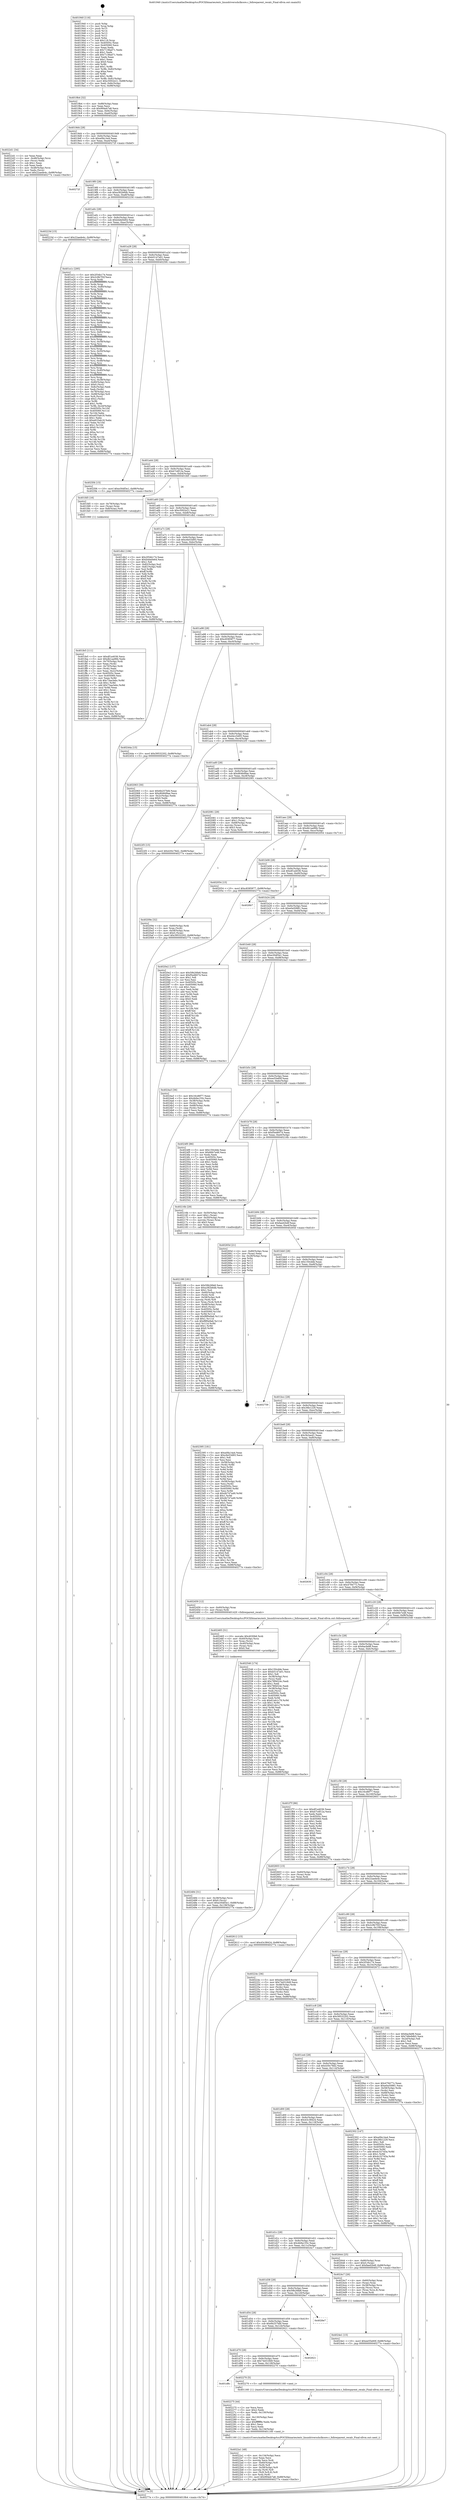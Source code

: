 digraph "0x401940" {
  label = "0x401940 (/mnt/c/Users/mathe/Desktop/tcc/POCII/binaries/extr_linuxdriversshclkcore.c_followparent_recalc_Final-ollvm.out::main(0))"
  labelloc = "t"
  node[shape=record]

  Entry [label="",width=0.3,height=0.3,shape=circle,fillcolor=black,style=filled]
  "0x4019b4" [label="{
     0x4019b4 [32]\l
     | [instrs]\l
     &nbsp;&nbsp;0x4019b4 \<+6\>: mov -0x88(%rbp),%eax\l
     &nbsp;&nbsp;0x4019ba \<+2\>: mov %eax,%ecx\l
     &nbsp;&nbsp;0x4019bc \<+6\>: sub $0x994eb7a8,%ecx\l
     &nbsp;&nbsp;0x4019c2 \<+6\>: mov %eax,-0x9c(%rbp)\l
     &nbsp;&nbsp;0x4019c8 \<+6\>: mov %ecx,-0xa0(%rbp)\l
     &nbsp;&nbsp;0x4019ce \<+6\>: je 00000000004022d1 \<main+0x991\>\l
  }"]
  "0x4022d1" [label="{
     0x4022d1 [34]\l
     | [instrs]\l
     &nbsp;&nbsp;0x4022d1 \<+2\>: xor %eax,%eax\l
     &nbsp;&nbsp;0x4022d3 \<+4\>: mov -0x48(%rbp),%rcx\l
     &nbsp;&nbsp;0x4022d7 \<+2\>: mov (%rcx),%edx\l
     &nbsp;&nbsp;0x4022d9 \<+3\>: sub $0x1,%eax\l
     &nbsp;&nbsp;0x4022dc \<+2\>: sub %eax,%edx\l
     &nbsp;&nbsp;0x4022de \<+4\>: mov -0x48(%rbp),%rcx\l
     &nbsp;&nbsp;0x4022e2 \<+2\>: mov %edx,(%rcx)\l
     &nbsp;&nbsp;0x4022e4 \<+10\>: movl $0x22aede4c,-0x88(%rbp)\l
     &nbsp;&nbsp;0x4022ee \<+5\>: jmp 000000000040277e \<main+0xe3e\>\l
  }"]
  "0x4019d4" [label="{
     0x4019d4 [28]\l
     | [instrs]\l
     &nbsp;&nbsp;0x4019d4 \<+5\>: jmp 00000000004019d9 \<main+0x99\>\l
     &nbsp;&nbsp;0x4019d9 \<+6\>: mov -0x9c(%rbp),%eax\l
     &nbsp;&nbsp;0x4019df \<+5\>: sub $0xa0fa14a4,%eax\l
     &nbsp;&nbsp;0x4019e4 \<+6\>: mov %eax,-0xa4(%rbp)\l
     &nbsp;&nbsp;0x4019ea \<+6\>: je 000000000040272f \<main+0xdef\>\l
  }"]
  Exit [label="",width=0.3,height=0.3,shape=circle,fillcolor=black,style=filled,peripheries=2]
  "0x40272f" [label="{
     0x40272f\l
  }", style=dashed]
  "0x4019f0" [label="{
     0x4019f0 [28]\l
     | [instrs]\l
     &nbsp;&nbsp;0x4019f0 \<+5\>: jmp 00000000004019f5 \<main+0xb5\>\l
     &nbsp;&nbsp;0x4019f5 \<+6\>: mov -0x9c(%rbp),%eax\l
     &nbsp;&nbsp;0x4019fb \<+5\>: sub $0xa382b6db,%eax\l
     &nbsp;&nbsp;0x401a00 \<+6\>: mov %eax,-0xa8(%rbp)\l
     &nbsp;&nbsp;0x401a06 \<+6\>: je 000000000040223d \<main+0x8fd\>\l
  }"]
  "0x402612" [label="{
     0x402612 [15]\l
     | [instrs]\l
     &nbsp;&nbsp;0x402612 \<+10\>: movl $0x43c38424,-0x88(%rbp)\l
     &nbsp;&nbsp;0x40261c \<+5\>: jmp 000000000040277e \<main+0xe3e\>\l
  }"]
  "0x40223d" [label="{
     0x40223d [15]\l
     | [instrs]\l
     &nbsp;&nbsp;0x40223d \<+10\>: movl $0x22aede4c,-0x88(%rbp)\l
     &nbsp;&nbsp;0x402247 \<+5\>: jmp 000000000040277e \<main+0xe3e\>\l
  }"]
  "0x401a0c" [label="{
     0x401a0c [28]\l
     | [instrs]\l
     &nbsp;&nbsp;0x401a0c \<+5\>: jmp 0000000000401a11 \<main+0xd1\>\l
     &nbsp;&nbsp;0x401a11 \<+6\>: mov -0x9c(%rbp),%eax\l
     &nbsp;&nbsp;0x401a17 \<+5\>: sub $0xb4de0e64,%eax\l
     &nbsp;&nbsp;0x401a1c \<+6\>: mov %eax,-0xac(%rbp)\l
     &nbsp;&nbsp;0x401a22 \<+6\>: je 0000000000401e1c \<main+0x4dc\>\l
  }"]
  "0x4024e1" [label="{
     0x4024e1 [15]\l
     | [instrs]\l
     &nbsp;&nbsp;0x4024e1 \<+10\>: movl $0xee55e60f,-0x88(%rbp)\l
     &nbsp;&nbsp;0x4024eb \<+5\>: jmp 000000000040277e \<main+0xe3e\>\l
  }"]
  "0x401e1c" [label="{
     0x401e1c [295]\l
     | [instrs]\l
     &nbsp;&nbsp;0x401e1c \<+5\>: mov $0x2f34b174,%eax\l
     &nbsp;&nbsp;0x401e21 \<+5\>: mov $0x2c9b7f2f,%ecx\l
     &nbsp;&nbsp;0x401e26 \<+3\>: mov %rsp,%rdx\l
     &nbsp;&nbsp;0x401e29 \<+4\>: add $0xfffffffffffffff0,%rdx\l
     &nbsp;&nbsp;0x401e2d \<+3\>: mov %rdx,%rsp\l
     &nbsp;&nbsp;0x401e30 \<+4\>: mov %rdx,-0x80(%rbp)\l
     &nbsp;&nbsp;0x401e34 \<+3\>: mov %rsp,%rdx\l
     &nbsp;&nbsp;0x401e37 \<+4\>: add $0xfffffffffffffff0,%rdx\l
     &nbsp;&nbsp;0x401e3b \<+3\>: mov %rdx,%rsp\l
     &nbsp;&nbsp;0x401e3e \<+3\>: mov %rsp,%rsi\l
     &nbsp;&nbsp;0x401e41 \<+4\>: add $0xfffffffffffffff0,%rsi\l
     &nbsp;&nbsp;0x401e45 \<+3\>: mov %rsi,%rsp\l
     &nbsp;&nbsp;0x401e48 \<+4\>: mov %rsi,-0x78(%rbp)\l
     &nbsp;&nbsp;0x401e4c \<+3\>: mov %rsp,%rsi\l
     &nbsp;&nbsp;0x401e4f \<+4\>: add $0xfffffffffffffff0,%rsi\l
     &nbsp;&nbsp;0x401e53 \<+3\>: mov %rsi,%rsp\l
     &nbsp;&nbsp;0x401e56 \<+4\>: mov %rsi,-0x70(%rbp)\l
     &nbsp;&nbsp;0x401e5a \<+3\>: mov %rsp,%rsi\l
     &nbsp;&nbsp;0x401e5d \<+4\>: add $0xfffffffffffffff0,%rsi\l
     &nbsp;&nbsp;0x401e61 \<+3\>: mov %rsi,%rsp\l
     &nbsp;&nbsp;0x401e64 \<+4\>: mov %rsi,-0x68(%rbp)\l
     &nbsp;&nbsp;0x401e68 \<+3\>: mov %rsp,%rsi\l
     &nbsp;&nbsp;0x401e6b \<+4\>: add $0xfffffffffffffff0,%rsi\l
     &nbsp;&nbsp;0x401e6f \<+3\>: mov %rsi,%rsp\l
     &nbsp;&nbsp;0x401e72 \<+4\>: mov %rsi,-0x60(%rbp)\l
     &nbsp;&nbsp;0x401e76 \<+3\>: mov %rsp,%rsi\l
     &nbsp;&nbsp;0x401e79 \<+4\>: add $0xfffffffffffffff0,%rsi\l
     &nbsp;&nbsp;0x401e7d \<+3\>: mov %rsi,%rsp\l
     &nbsp;&nbsp;0x401e80 \<+4\>: mov %rsi,-0x58(%rbp)\l
     &nbsp;&nbsp;0x401e84 \<+3\>: mov %rsp,%rsi\l
     &nbsp;&nbsp;0x401e87 \<+4\>: add $0xfffffffffffffff0,%rsi\l
     &nbsp;&nbsp;0x401e8b \<+3\>: mov %rsi,%rsp\l
     &nbsp;&nbsp;0x401e8e \<+4\>: mov %rsi,-0x50(%rbp)\l
     &nbsp;&nbsp;0x401e92 \<+3\>: mov %rsp,%rsi\l
     &nbsp;&nbsp;0x401e95 \<+4\>: add $0xfffffffffffffff0,%rsi\l
     &nbsp;&nbsp;0x401e99 \<+3\>: mov %rsi,%rsp\l
     &nbsp;&nbsp;0x401e9c \<+4\>: mov %rsi,-0x48(%rbp)\l
     &nbsp;&nbsp;0x401ea0 \<+3\>: mov %rsp,%rsi\l
     &nbsp;&nbsp;0x401ea3 \<+4\>: add $0xfffffffffffffff0,%rsi\l
     &nbsp;&nbsp;0x401ea7 \<+3\>: mov %rsi,%rsp\l
     &nbsp;&nbsp;0x401eaa \<+4\>: mov %rsi,-0x40(%rbp)\l
     &nbsp;&nbsp;0x401eae \<+3\>: mov %rsp,%rsi\l
     &nbsp;&nbsp;0x401eb1 \<+4\>: add $0xfffffffffffffff0,%rsi\l
     &nbsp;&nbsp;0x401eb5 \<+3\>: mov %rsi,%rsp\l
     &nbsp;&nbsp;0x401eb8 \<+4\>: mov %rsi,-0x38(%rbp)\l
     &nbsp;&nbsp;0x401ebc \<+4\>: mov -0x80(%rbp),%rsi\l
     &nbsp;&nbsp;0x401ec0 \<+6\>: movl $0x0,(%rsi)\l
     &nbsp;&nbsp;0x401ec6 \<+6\>: mov -0x8c(%rbp),%edi\l
     &nbsp;&nbsp;0x401ecc \<+2\>: mov %edi,(%rdx)\l
     &nbsp;&nbsp;0x401ece \<+4\>: mov -0x78(%rbp),%rsi\l
     &nbsp;&nbsp;0x401ed2 \<+7\>: mov -0x98(%rbp),%r8\l
     &nbsp;&nbsp;0x401ed9 \<+3\>: mov %r8,(%rsi)\l
     &nbsp;&nbsp;0x401edc \<+3\>: cmpl $0x2,(%rdx)\l
     &nbsp;&nbsp;0x401edf \<+4\>: setne %r9b\l
     &nbsp;&nbsp;0x401ee3 \<+4\>: and $0x1,%r9b\l
     &nbsp;&nbsp;0x401ee7 \<+4\>: mov %r9b,-0x2d(%rbp)\l
     &nbsp;&nbsp;0x401eeb \<+8\>: mov 0x40505c,%r10d\l
     &nbsp;&nbsp;0x401ef3 \<+8\>: mov 0x405060,%r11d\l
     &nbsp;&nbsp;0x401efb \<+3\>: mov %r10d,%ebx\l
     &nbsp;&nbsp;0x401efe \<+6\>: add $0xe633ab18,%ebx\l
     &nbsp;&nbsp;0x401f04 \<+3\>: sub $0x1,%ebx\l
     &nbsp;&nbsp;0x401f07 \<+6\>: sub $0xe633ab18,%ebx\l
     &nbsp;&nbsp;0x401f0d \<+4\>: imul %ebx,%r10d\l
     &nbsp;&nbsp;0x401f11 \<+4\>: and $0x1,%r10d\l
     &nbsp;&nbsp;0x401f15 \<+4\>: cmp $0x0,%r10d\l
     &nbsp;&nbsp;0x401f19 \<+4\>: sete %r9b\l
     &nbsp;&nbsp;0x401f1d \<+4\>: cmp $0xa,%r11d\l
     &nbsp;&nbsp;0x401f21 \<+4\>: setl %r14b\l
     &nbsp;&nbsp;0x401f25 \<+3\>: mov %r9b,%r15b\l
     &nbsp;&nbsp;0x401f28 \<+3\>: and %r14b,%r15b\l
     &nbsp;&nbsp;0x401f2b \<+3\>: xor %r14b,%r9b\l
     &nbsp;&nbsp;0x401f2e \<+3\>: or %r9b,%r15b\l
     &nbsp;&nbsp;0x401f31 \<+4\>: test $0x1,%r15b\l
     &nbsp;&nbsp;0x401f35 \<+3\>: cmovne %ecx,%eax\l
     &nbsp;&nbsp;0x401f38 \<+6\>: mov %eax,-0x88(%rbp)\l
     &nbsp;&nbsp;0x401f3e \<+5\>: jmp 000000000040277e \<main+0xe3e\>\l
  }"]
  "0x401a28" [label="{
     0x401a28 [28]\l
     | [instrs]\l
     &nbsp;&nbsp;0x401a28 \<+5\>: jmp 0000000000401a2d \<main+0xed\>\l
     &nbsp;&nbsp;0x401a2d \<+6\>: mov -0x9c(%rbp),%eax\l
     &nbsp;&nbsp;0x401a33 \<+5\>: sub $0xb5147a01,%eax\l
     &nbsp;&nbsp;0x401a38 \<+6\>: mov %eax,-0xb0(%rbp)\l
     &nbsp;&nbsp;0x401a3e \<+6\>: je 00000000004025f4 \<main+0xcb4\>\l
  }"]
  "0x402484" [label="{
     0x402484 [31]\l
     | [instrs]\l
     &nbsp;&nbsp;0x402484 \<+4\>: mov -0x38(%rbp),%rcx\l
     &nbsp;&nbsp;0x402488 \<+6\>: movl $0x0,(%rcx)\l
     &nbsp;&nbsp;0x40248e \<+10\>: movl $0xe30df3e1,-0x88(%rbp)\l
     &nbsp;&nbsp;0x402498 \<+6\>: mov %eax,-0x138(%rbp)\l
     &nbsp;&nbsp;0x40249e \<+5\>: jmp 000000000040277e \<main+0xe3e\>\l
  }"]
  "0x4025f4" [label="{
     0x4025f4 [15]\l
     | [instrs]\l
     &nbsp;&nbsp;0x4025f4 \<+10\>: movl $0xe30df3e1,-0x88(%rbp)\l
     &nbsp;&nbsp;0x4025fe \<+5\>: jmp 000000000040277e \<main+0xe3e\>\l
  }"]
  "0x401a44" [label="{
     0x401a44 [28]\l
     | [instrs]\l
     &nbsp;&nbsp;0x401a44 \<+5\>: jmp 0000000000401a49 \<main+0x109\>\l
     &nbsp;&nbsp;0x401a49 \<+6\>: mov -0x9c(%rbp),%eax\l
     &nbsp;&nbsp;0x401a4f \<+5\>: sub $0xb7cdf12a,%eax\l
     &nbsp;&nbsp;0x401a54 \<+6\>: mov %eax,-0xb4(%rbp)\l
     &nbsp;&nbsp;0x401a5a \<+6\>: je 0000000000401fd5 \<main+0x695\>\l
  }"]
  "0x402465" [label="{
     0x402465 [31]\l
     | [instrs]\l
     &nbsp;&nbsp;0x402465 \<+10\>: movabs $0x4030b6,%rdi\l
     &nbsp;&nbsp;0x40246f \<+4\>: mov -0x40(%rbp),%rcx\l
     &nbsp;&nbsp;0x402473 \<+3\>: mov %rax,(%rcx)\l
     &nbsp;&nbsp;0x402476 \<+4\>: mov -0x40(%rbp),%rax\l
     &nbsp;&nbsp;0x40247a \<+3\>: mov (%rax),%rsi\l
     &nbsp;&nbsp;0x40247d \<+2\>: mov $0x0,%al\l
     &nbsp;&nbsp;0x40247f \<+5\>: call 0000000000401040 \<printf@plt\>\l
     | [calls]\l
     &nbsp;&nbsp;0x401040 \{1\} (unknown)\l
  }"]
  "0x401fd5" [label="{
     0x401fd5 [16]\l
     | [instrs]\l
     &nbsp;&nbsp;0x401fd5 \<+4\>: mov -0x78(%rbp),%rax\l
     &nbsp;&nbsp;0x401fd9 \<+3\>: mov (%rax),%rax\l
     &nbsp;&nbsp;0x401fdc \<+4\>: mov 0x8(%rax),%rdi\l
     &nbsp;&nbsp;0x401fe0 \<+5\>: call 0000000000401060 \<atoi@plt\>\l
     | [calls]\l
     &nbsp;&nbsp;0x401060 \{1\} (unknown)\l
  }"]
  "0x401a60" [label="{
     0x401a60 [28]\l
     | [instrs]\l
     &nbsp;&nbsp;0x401a60 \<+5\>: jmp 0000000000401a65 \<main+0x125\>\l
     &nbsp;&nbsp;0x401a65 \<+6\>: mov -0x9c(%rbp),%eax\l
     &nbsp;&nbsp;0x401a6b \<+5\>: sub $0xc5002e21,%eax\l
     &nbsp;&nbsp;0x401a70 \<+6\>: mov %eax,-0xb8(%rbp)\l
     &nbsp;&nbsp;0x401a76 \<+6\>: je 0000000000401db2 \<main+0x472\>\l
  }"]
  "0x4022a1" [label="{
     0x4022a1 [48]\l
     | [instrs]\l
     &nbsp;&nbsp;0x4022a1 \<+6\>: mov -0x134(%rbp),%ecx\l
     &nbsp;&nbsp;0x4022a7 \<+3\>: imul %eax,%ecx\l
     &nbsp;&nbsp;0x4022aa \<+3\>: movslq %ecx,%rdi\l
     &nbsp;&nbsp;0x4022ad \<+4\>: mov -0x60(%rbp),%r8\l
     &nbsp;&nbsp;0x4022b1 \<+3\>: mov (%r8),%r8\l
     &nbsp;&nbsp;0x4022b4 \<+4\>: mov -0x58(%rbp),%r9\l
     &nbsp;&nbsp;0x4022b8 \<+3\>: movslq (%r9),%r9\l
     &nbsp;&nbsp;0x4022bb \<+4\>: mov (%r8,%r9,8),%r8\l
     &nbsp;&nbsp;0x4022bf \<+3\>: mov %rdi,(%r8)\l
     &nbsp;&nbsp;0x4022c2 \<+10\>: movl $0x994eb7a8,-0x88(%rbp)\l
     &nbsp;&nbsp;0x4022cc \<+5\>: jmp 000000000040277e \<main+0xe3e\>\l
  }"]
  "0x401db2" [label="{
     0x401db2 [106]\l
     | [instrs]\l
     &nbsp;&nbsp;0x401db2 \<+5\>: mov $0x2f34b174,%eax\l
     &nbsp;&nbsp;0x401db7 \<+5\>: mov $0xb4de0e64,%ecx\l
     &nbsp;&nbsp;0x401dbc \<+2\>: mov $0x1,%dl\l
     &nbsp;&nbsp;0x401dbe \<+7\>: mov -0x82(%rbp),%sil\l
     &nbsp;&nbsp;0x401dc5 \<+7\>: mov -0x81(%rbp),%dil\l
     &nbsp;&nbsp;0x401dcc \<+3\>: mov %sil,%r8b\l
     &nbsp;&nbsp;0x401dcf \<+4\>: xor $0xff,%r8b\l
     &nbsp;&nbsp;0x401dd3 \<+3\>: mov %dil,%r9b\l
     &nbsp;&nbsp;0x401dd6 \<+4\>: xor $0xff,%r9b\l
     &nbsp;&nbsp;0x401dda \<+3\>: xor $0x0,%dl\l
     &nbsp;&nbsp;0x401ddd \<+3\>: mov %r8b,%r10b\l
     &nbsp;&nbsp;0x401de0 \<+4\>: and $0x0,%r10b\l
     &nbsp;&nbsp;0x401de4 \<+3\>: and %dl,%sil\l
     &nbsp;&nbsp;0x401de7 \<+3\>: mov %r9b,%r11b\l
     &nbsp;&nbsp;0x401dea \<+4\>: and $0x0,%r11b\l
     &nbsp;&nbsp;0x401dee \<+3\>: and %dl,%dil\l
     &nbsp;&nbsp;0x401df1 \<+3\>: or %sil,%r10b\l
     &nbsp;&nbsp;0x401df4 \<+3\>: or %dil,%r11b\l
     &nbsp;&nbsp;0x401df7 \<+3\>: xor %r11b,%r10b\l
     &nbsp;&nbsp;0x401dfa \<+3\>: or %r9b,%r8b\l
     &nbsp;&nbsp;0x401dfd \<+4\>: xor $0xff,%r8b\l
     &nbsp;&nbsp;0x401e01 \<+3\>: or $0x0,%dl\l
     &nbsp;&nbsp;0x401e04 \<+3\>: and %dl,%r8b\l
     &nbsp;&nbsp;0x401e07 \<+3\>: or %r8b,%r10b\l
     &nbsp;&nbsp;0x401e0a \<+4\>: test $0x1,%r10b\l
     &nbsp;&nbsp;0x401e0e \<+3\>: cmovne %ecx,%eax\l
     &nbsp;&nbsp;0x401e11 \<+6\>: mov %eax,-0x88(%rbp)\l
     &nbsp;&nbsp;0x401e17 \<+5\>: jmp 000000000040277e \<main+0xe3e\>\l
  }"]
  "0x401a7c" [label="{
     0x401a7c [28]\l
     | [instrs]\l
     &nbsp;&nbsp;0x401a7c \<+5\>: jmp 0000000000401a81 \<main+0x141\>\l
     &nbsp;&nbsp;0x401a81 \<+6\>: mov -0x9c(%rbp),%eax\l
     &nbsp;&nbsp;0x401a87 \<+5\>: sub $0xc6e53d93,%eax\l
     &nbsp;&nbsp;0x401a8c \<+6\>: mov %eax,-0xbc(%rbp)\l
     &nbsp;&nbsp;0x401a92 \<+6\>: je 000000000040244a \<main+0xb0a\>\l
  }"]
  "0x40277e" [label="{
     0x40277e [5]\l
     | [instrs]\l
     &nbsp;&nbsp;0x40277e \<+5\>: jmp 00000000004019b4 \<main+0x74\>\l
  }"]
  "0x401940" [label="{
     0x401940 [116]\l
     | [instrs]\l
     &nbsp;&nbsp;0x401940 \<+1\>: push %rbp\l
     &nbsp;&nbsp;0x401941 \<+3\>: mov %rsp,%rbp\l
     &nbsp;&nbsp;0x401944 \<+2\>: push %r15\l
     &nbsp;&nbsp;0x401946 \<+2\>: push %r14\l
     &nbsp;&nbsp;0x401948 \<+2\>: push %r13\l
     &nbsp;&nbsp;0x40194a \<+2\>: push %r12\l
     &nbsp;&nbsp;0x40194c \<+1\>: push %rbx\l
     &nbsp;&nbsp;0x40194d \<+7\>: sub $0x118,%rsp\l
     &nbsp;&nbsp;0x401954 \<+7\>: mov 0x40505c,%eax\l
     &nbsp;&nbsp;0x40195b \<+7\>: mov 0x405060,%ecx\l
     &nbsp;&nbsp;0x401962 \<+2\>: mov %eax,%edx\l
     &nbsp;&nbsp;0x401964 \<+6\>: sub $0x7138ad71,%edx\l
     &nbsp;&nbsp;0x40196a \<+3\>: sub $0x1,%edx\l
     &nbsp;&nbsp;0x40196d \<+6\>: add $0x7138ad71,%edx\l
     &nbsp;&nbsp;0x401973 \<+3\>: imul %edx,%eax\l
     &nbsp;&nbsp;0x401976 \<+3\>: and $0x1,%eax\l
     &nbsp;&nbsp;0x401979 \<+3\>: cmp $0x0,%eax\l
     &nbsp;&nbsp;0x40197c \<+4\>: sete %r8b\l
     &nbsp;&nbsp;0x401980 \<+4\>: and $0x1,%r8b\l
     &nbsp;&nbsp;0x401984 \<+7\>: mov %r8b,-0x82(%rbp)\l
     &nbsp;&nbsp;0x40198b \<+3\>: cmp $0xa,%ecx\l
     &nbsp;&nbsp;0x40198e \<+4\>: setl %r8b\l
     &nbsp;&nbsp;0x401992 \<+4\>: and $0x1,%r8b\l
     &nbsp;&nbsp;0x401996 \<+7\>: mov %r8b,-0x81(%rbp)\l
     &nbsp;&nbsp;0x40199d \<+10\>: movl $0xc5002e21,-0x88(%rbp)\l
     &nbsp;&nbsp;0x4019a7 \<+6\>: mov %edi,-0x8c(%rbp)\l
     &nbsp;&nbsp;0x4019ad \<+7\>: mov %rsi,-0x98(%rbp)\l
  }"]
  "0x402275" [label="{
     0x402275 [44]\l
     | [instrs]\l
     &nbsp;&nbsp;0x402275 \<+2\>: xor %ecx,%ecx\l
     &nbsp;&nbsp;0x402277 \<+5\>: mov $0x2,%edx\l
     &nbsp;&nbsp;0x40227c \<+6\>: mov %edx,-0x130(%rbp)\l
     &nbsp;&nbsp;0x402282 \<+1\>: cltd\l
     &nbsp;&nbsp;0x402283 \<+6\>: mov -0x130(%rbp),%esi\l
     &nbsp;&nbsp;0x402289 \<+2\>: idiv %esi\l
     &nbsp;&nbsp;0x40228b \<+6\>: imul $0xfffffffe,%edx,%edx\l
     &nbsp;&nbsp;0x402291 \<+3\>: sub $0x1,%ecx\l
     &nbsp;&nbsp;0x402294 \<+2\>: sub %ecx,%edx\l
     &nbsp;&nbsp;0x402296 \<+6\>: mov %edx,-0x134(%rbp)\l
     &nbsp;&nbsp;0x40229c \<+5\>: call 0000000000401160 \<next_i\>\l
     | [calls]\l
     &nbsp;&nbsp;0x401160 \{1\} (/mnt/c/Users/mathe/Desktop/tcc/POCII/binaries/extr_linuxdriversshclkcore.c_followparent_recalc_Final-ollvm.out::next_i)\l
  }"]
  "0x401d8c" [label="{
     0x401d8c\l
  }", style=dashed]
  "0x40244a" [label="{
     0x40244a [15]\l
     | [instrs]\l
     &nbsp;&nbsp;0x40244a \<+10\>: movl $0x39532202,-0x88(%rbp)\l
     &nbsp;&nbsp;0x402454 \<+5\>: jmp 000000000040277e \<main+0xe3e\>\l
  }"]
  "0x401a98" [label="{
     0x401a98 [28]\l
     | [instrs]\l
     &nbsp;&nbsp;0x401a98 \<+5\>: jmp 0000000000401a9d \<main+0x15d\>\l
     &nbsp;&nbsp;0x401a9d \<+6\>: mov -0x9c(%rbp),%eax\l
     &nbsp;&nbsp;0x401aa3 \<+5\>: sub $0xc8385877,%eax\l
     &nbsp;&nbsp;0x401aa8 \<+6\>: mov %eax,-0xc0(%rbp)\l
     &nbsp;&nbsp;0x401aae \<+6\>: je 0000000000402063 \<main+0x723\>\l
  }"]
  "0x402270" [label="{
     0x402270 [5]\l
     | [instrs]\l
     &nbsp;&nbsp;0x402270 \<+5\>: call 0000000000401160 \<next_i\>\l
     | [calls]\l
     &nbsp;&nbsp;0x401160 \{1\} (/mnt/c/Users/mathe/Desktop/tcc/POCII/binaries/extr_linuxdriversshclkcore.c_followparent_recalc_Final-ollvm.out::next_i)\l
  }"]
  "0x402063" [label="{
     0x402063 [30]\l
     | [instrs]\l
     &nbsp;&nbsp;0x402063 \<+5\>: mov $0x6b257bfd,%eax\l
     &nbsp;&nbsp;0x402068 \<+5\>: mov $0xd646d9ae,%ecx\l
     &nbsp;&nbsp;0x40206d \<+3\>: mov -0x2c(%rbp),%edx\l
     &nbsp;&nbsp;0x402070 \<+3\>: cmp $0x0,%edx\l
     &nbsp;&nbsp;0x402073 \<+3\>: cmove %ecx,%eax\l
     &nbsp;&nbsp;0x402076 \<+6\>: mov %eax,-0x88(%rbp)\l
     &nbsp;&nbsp;0x40207c \<+5\>: jmp 000000000040277e \<main+0xe3e\>\l
  }"]
  "0x401ab4" [label="{
     0x401ab4 [28]\l
     | [instrs]\l
     &nbsp;&nbsp;0x401ab4 \<+5\>: jmp 0000000000401ab9 \<main+0x179\>\l
     &nbsp;&nbsp;0x401ab9 \<+6\>: mov -0x9c(%rbp),%eax\l
     &nbsp;&nbsp;0x401abf \<+5\>: sub $0xd4cc5d05,%eax\l
     &nbsp;&nbsp;0x401ac4 \<+6\>: mov %eax,-0xc4(%rbp)\l
     &nbsp;&nbsp;0x401aca \<+6\>: je 00000000004022f3 \<main+0x9b3\>\l
  }"]
  "0x401d70" [label="{
     0x401d70 [28]\l
     | [instrs]\l
     &nbsp;&nbsp;0x401d70 \<+5\>: jmp 0000000000401d75 \<main+0x435\>\l
     &nbsp;&nbsp;0x401d75 \<+6\>: mov -0x9c(%rbp),%eax\l
     &nbsp;&nbsp;0x401d7b \<+5\>: sub $0x74d31849,%eax\l
     &nbsp;&nbsp;0x401d80 \<+6\>: mov %eax,-0x128(%rbp)\l
     &nbsp;&nbsp;0x401d86 \<+6\>: je 0000000000402270 \<main+0x930\>\l
  }"]
  "0x4022f3" [label="{
     0x4022f3 [15]\l
     | [instrs]\l
     &nbsp;&nbsp;0x4022f3 \<+10\>: movl $0x430c78d2,-0x88(%rbp)\l
     &nbsp;&nbsp;0x4022fd \<+5\>: jmp 000000000040277e \<main+0xe3e\>\l
  }"]
  "0x401ad0" [label="{
     0x401ad0 [28]\l
     | [instrs]\l
     &nbsp;&nbsp;0x401ad0 \<+5\>: jmp 0000000000401ad5 \<main+0x195\>\l
     &nbsp;&nbsp;0x401ad5 \<+6\>: mov -0x9c(%rbp),%eax\l
     &nbsp;&nbsp;0x401adb \<+5\>: sub $0xd646d9ae,%eax\l
     &nbsp;&nbsp;0x401ae0 \<+6\>: mov %eax,-0xc8(%rbp)\l
     &nbsp;&nbsp;0x401ae6 \<+6\>: je 0000000000402081 \<main+0x741\>\l
  }"]
  "0x402621" [label="{
     0x402621\l
  }", style=dashed]
  "0x402081" [label="{
     0x402081 [29]\l
     | [instrs]\l
     &nbsp;&nbsp;0x402081 \<+4\>: mov -0x68(%rbp),%rax\l
     &nbsp;&nbsp;0x402085 \<+6\>: movl $0x1,(%rax)\l
     &nbsp;&nbsp;0x40208b \<+4\>: mov -0x68(%rbp),%rax\l
     &nbsp;&nbsp;0x40208f \<+3\>: movslq (%rax),%rax\l
     &nbsp;&nbsp;0x402092 \<+4\>: shl $0x3,%rax\l
     &nbsp;&nbsp;0x402096 \<+3\>: mov %rax,%rdi\l
     &nbsp;&nbsp;0x402099 \<+5\>: call 0000000000401050 \<malloc@plt\>\l
     | [calls]\l
     &nbsp;&nbsp;0x401050 \{1\} (unknown)\l
  }"]
  "0x401aec" [label="{
     0x401aec [28]\l
     | [instrs]\l
     &nbsp;&nbsp;0x401aec \<+5\>: jmp 0000000000401af1 \<main+0x1b1\>\l
     &nbsp;&nbsp;0x401af1 \<+6\>: mov -0x9c(%rbp),%eax\l
     &nbsp;&nbsp;0x401af7 \<+5\>: sub $0xdb1aa96b,%eax\l
     &nbsp;&nbsp;0x401afc \<+6\>: mov %eax,-0xcc(%rbp)\l
     &nbsp;&nbsp;0x401b02 \<+6\>: je 0000000000402054 \<main+0x714\>\l
  }"]
  "0x401d54" [label="{
     0x401d54 [28]\l
     | [instrs]\l
     &nbsp;&nbsp;0x401d54 \<+5\>: jmp 0000000000401d59 \<main+0x419\>\l
     &nbsp;&nbsp;0x401d59 \<+6\>: mov -0x9c(%rbp),%eax\l
     &nbsp;&nbsp;0x401d5f \<+5\>: sub $0x6b257bfd,%eax\l
     &nbsp;&nbsp;0x401d64 \<+6\>: mov %eax,-0x124(%rbp)\l
     &nbsp;&nbsp;0x401d6a \<+6\>: je 0000000000402621 \<main+0xce1\>\l
  }"]
  "0x402054" [label="{
     0x402054 [15]\l
     | [instrs]\l
     &nbsp;&nbsp;0x402054 \<+10\>: movl $0xc8385877,-0x88(%rbp)\l
     &nbsp;&nbsp;0x40205e \<+5\>: jmp 000000000040277e \<main+0xe3e\>\l
  }"]
  "0x401b08" [label="{
     0x401b08 [28]\l
     | [instrs]\l
     &nbsp;&nbsp;0x401b08 \<+5\>: jmp 0000000000401b0d \<main+0x1cd\>\l
     &nbsp;&nbsp;0x401b0d \<+6\>: mov -0x9c(%rbp),%eax\l
     &nbsp;&nbsp;0x401b13 \<+5\>: sub $0xdf1a4036,%eax\l
     &nbsp;&nbsp;0x401b18 \<+6\>: mov %eax,-0xd0(%rbp)\l
     &nbsp;&nbsp;0x401b1e \<+6\>: je 00000000004026b7 \<main+0xd77\>\l
  }"]
  "0x4026e7" [label="{
     0x4026e7\l
  }", style=dashed]
  "0x4026b7" [label="{
     0x4026b7\l
  }", style=dashed]
  "0x401b24" [label="{
     0x401b24 [28]\l
     | [instrs]\l
     &nbsp;&nbsp;0x401b24 \<+5\>: jmp 0000000000401b29 \<main+0x1e9\>\l
     &nbsp;&nbsp;0x401b29 \<+6\>: mov -0x9c(%rbp),%eax\l
     &nbsp;&nbsp;0x401b2f \<+5\>: sub $0xe0a50881,%eax\l
     &nbsp;&nbsp;0x401b34 \<+6\>: mov %eax,-0xd4(%rbp)\l
     &nbsp;&nbsp;0x401b3a \<+6\>: je 00000000004020e2 \<main+0x7a2\>\l
  }"]
  "0x401d38" [label="{
     0x401d38 [28]\l
     | [instrs]\l
     &nbsp;&nbsp;0x401d38 \<+5\>: jmp 0000000000401d3d \<main+0x3fd\>\l
     &nbsp;&nbsp;0x401d3d \<+6\>: mov -0x9c(%rbp),%eax\l
     &nbsp;&nbsp;0x401d43 \<+5\>: sub $0x59b26fe8,%eax\l
     &nbsp;&nbsp;0x401d48 \<+6\>: mov %eax,-0x120(%rbp)\l
     &nbsp;&nbsp;0x401d4e \<+6\>: je 00000000004026e7 \<main+0xda7\>\l
  }"]
  "0x4020e2" [label="{
     0x4020e2 [137]\l
     | [instrs]\l
     &nbsp;&nbsp;0x4020e2 \<+5\>: mov $0x59b26fe8,%eax\l
     &nbsp;&nbsp;0x4020e7 \<+5\>: mov $0xf5ed6074,%ecx\l
     &nbsp;&nbsp;0x4020ec \<+2\>: mov $0x1,%dl\l
     &nbsp;&nbsp;0x4020ee \<+2\>: xor %esi,%esi\l
     &nbsp;&nbsp;0x4020f0 \<+7\>: mov 0x40505c,%edi\l
     &nbsp;&nbsp;0x4020f7 \<+8\>: mov 0x405060,%r8d\l
     &nbsp;&nbsp;0x4020ff \<+3\>: sub $0x1,%esi\l
     &nbsp;&nbsp;0x402102 \<+3\>: mov %edi,%r9d\l
     &nbsp;&nbsp;0x402105 \<+3\>: add %esi,%r9d\l
     &nbsp;&nbsp;0x402108 \<+4\>: imul %r9d,%edi\l
     &nbsp;&nbsp;0x40210c \<+3\>: and $0x1,%edi\l
     &nbsp;&nbsp;0x40210f \<+3\>: cmp $0x0,%edi\l
     &nbsp;&nbsp;0x402112 \<+4\>: sete %r10b\l
     &nbsp;&nbsp;0x402116 \<+4\>: cmp $0xa,%r8d\l
     &nbsp;&nbsp;0x40211a \<+4\>: setl %r11b\l
     &nbsp;&nbsp;0x40211e \<+3\>: mov %r10b,%bl\l
     &nbsp;&nbsp;0x402121 \<+3\>: xor $0xff,%bl\l
     &nbsp;&nbsp;0x402124 \<+3\>: mov %r11b,%r14b\l
     &nbsp;&nbsp;0x402127 \<+4\>: xor $0xff,%r14b\l
     &nbsp;&nbsp;0x40212b \<+3\>: xor $0x1,%dl\l
     &nbsp;&nbsp;0x40212e \<+3\>: mov %bl,%r15b\l
     &nbsp;&nbsp;0x402131 \<+4\>: and $0xff,%r15b\l
     &nbsp;&nbsp;0x402135 \<+3\>: and %dl,%r10b\l
     &nbsp;&nbsp;0x402138 \<+3\>: mov %r14b,%r12b\l
     &nbsp;&nbsp;0x40213b \<+4\>: and $0xff,%r12b\l
     &nbsp;&nbsp;0x40213f \<+3\>: and %dl,%r11b\l
     &nbsp;&nbsp;0x402142 \<+3\>: or %r10b,%r15b\l
     &nbsp;&nbsp;0x402145 \<+3\>: or %r11b,%r12b\l
     &nbsp;&nbsp;0x402148 \<+3\>: xor %r12b,%r15b\l
     &nbsp;&nbsp;0x40214b \<+3\>: or %r14b,%bl\l
     &nbsp;&nbsp;0x40214e \<+3\>: xor $0xff,%bl\l
     &nbsp;&nbsp;0x402151 \<+3\>: or $0x1,%dl\l
     &nbsp;&nbsp;0x402154 \<+2\>: and %dl,%bl\l
     &nbsp;&nbsp;0x402156 \<+3\>: or %bl,%r15b\l
     &nbsp;&nbsp;0x402159 \<+4\>: test $0x1,%r15b\l
     &nbsp;&nbsp;0x40215d \<+3\>: cmovne %ecx,%eax\l
     &nbsp;&nbsp;0x402160 \<+6\>: mov %eax,-0x88(%rbp)\l
     &nbsp;&nbsp;0x402166 \<+5\>: jmp 000000000040277e \<main+0xe3e\>\l
  }"]
  "0x401b40" [label="{
     0x401b40 [28]\l
     | [instrs]\l
     &nbsp;&nbsp;0x401b40 \<+5\>: jmp 0000000000401b45 \<main+0x205\>\l
     &nbsp;&nbsp;0x401b45 \<+6\>: mov -0x9c(%rbp),%eax\l
     &nbsp;&nbsp;0x401b4b \<+5\>: sub $0xe30df3e1,%eax\l
     &nbsp;&nbsp;0x401b50 \<+6\>: mov %eax,-0xd8(%rbp)\l
     &nbsp;&nbsp;0x401b56 \<+6\>: je 00000000004024a3 \<main+0xb63\>\l
  }"]
  "0x4024c7" [label="{
     0x4024c7 [26]\l
     | [instrs]\l
     &nbsp;&nbsp;0x4024c7 \<+4\>: mov -0x60(%rbp),%rax\l
     &nbsp;&nbsp;0x4024cb \<+3\>: mov (%rax),%rax\l
     &nbsp;&nbsp;0x4024ce \<+4\>: mov -0x38(%rbp),%rcx\l
     &nbsp;&nbsp;0x4024d2 \<+3\>: movslq (%rcx),%rcx\l
     &nbsp;&nbsp;0x4024d5 \<+4\>: mov (%rax,%rcx,8),%rax\l
     &nbsp;&nbsp;0x4024d9 \<+3\>: mov %rax,%rdi\l
     &nbsp;&nbsp;0x4024dc \<+5\>: call 0000000000401030 \<free@plt\>\l
     | [calls]\l
     &nbsp;&nbsp;0x401030 \{1\} (unknown)\l
  }"]
  "0x4024a3" [label="{
     0x4024a3 [36]\l
     | [instrs]\l
     &nbsp;&nbsp;0x4024a3 \<+5\>: mov $0x16cd6f77,%eax\l
     &nbsp;&nbsp;0x4024a8 \<+5\>: mov $0x4b9a155c,%ecx\l
     &nbsp;&nbsp;0x4024ad \<+4\>: mov -0x38(%rbp),%rdx\l
     &nbsp;&nbsp;0x4024b1 \<+2\>: mov (%rdx),%esi\l
     &nbsp;&nbsp;0x4024b3 \<+4\>: mov -0x68(%rbp),%rdx\l
     &nbsp;&nbsp;0x4024b7 \<+2\>: cmp (%rdx),%esi\l
     &nbsp;&nbsp;0x4024b9 \<+3\>: cmovl %ecx,%eax\l
     &nbsp;&nbsp;0x4024bc \<+6\>: mov %eax,-0x88(%rbp)\l
     &nbsp;&nbsp;0x4024c2 \<+5\>: jmp 000000000040277e \<main+0xe3e\>\l
  }"]
  "0x401b5c" [label="{
     0x401b5c [28]\l
     | [instrs]\l
     &nbsp;&nbsp;0x401b5c \<+5\>: jmp 0000000000401b61 \<main+0x221\>\l
     &nbsp;&nbsp;0x401b61 \<+6\>: mov -0x9c(%rbp),%eax\l
     &nbsp;&nbsp;0x401b67 \<+5\>: sub $0xee55e60f,%eax\l
     &nbsp;&nbsp;0x401b6c \<+6\>: mov %eax,-0xdc(%rbp)\l
     &nbsp;&nbsp;0x401b72 \<+6\>: je 00000000004024f0 \<main+0xbb0\>\l
  }"]
  "0x401d1c" [label="{
     0x401d1c [28]\l
     | [instrs]\l
     &nbsp;&nbsp;0x401d1c \<+5\>: jmp 0000000000401d21 \<main+0x3e1\>\l
     &nbsp;&nbsp;0x401d21 \<+6\>: mov -0x9c(%rbp),%eax\l
     &nbsp;&nbsp;0x401d27 \<+5\>: sub $0x4b9a155c,%eax\l
     &nbsp;&nbsp;0x401d2c \<+6\>: mov %eax,-0x11c(%rbp)\l
     &nbsp;&nbsp;0x401d32 \<+6\>: je 00000000004024c7 \<main+0xb87\>\l
  }"]
  "0x4024f0" [label="{
     0x4024f0 [86]\l
     | [instrs]\l
     &nbsp;&nbsp;0x4024f0 \<+5\>: mov $0x150cdde,%eax\l
     &nbsp;&nbsp;0x4024f5 \<+5\>: mov $0x66b7e48,%ecx\l
     &nbsp;&nbsp;0x4024fa \<+2\>: xor %edx,%edx\l
     &nbsp;&nbsp;0x4024fc \<+7\>: mov 0x40505c,%esi\l
     &nbsp;&nbsp;0x402503 \<+7\>: mov 0x405060,%edi\l
     &nbsp;&nbsp;0x40250a \<+3\>: sub $0x1,%edx\l
     &nbsp;&nbsp;0x40250d \<+3\>: mov %esi,%r8d\l
     &nbsp;&nbsp;0x402510 \<+3\>: add %edx,%r8d\l
     &nbsp;&nbsp;0x402513 \<+4\>: imul %r8d,%esi\l
     &nbsp;&nbsp;0x402517 \<+3\>: and $0x1,%esi\l
     &nbsp;&nbsp;0x40251a \<+3\>: cmp $0x0,%esi\l
     &nbsp;&nbsp;0x40251d \<+4\>: sete %r9b\l
     &nbsp;&nbsp;0x402521 \<+3\>: cmp $0xa,%edi\l
     &nbsp;&nbsp;0x402524 \<+4\>: setl %r10b\l
     &nbsp;&nbsp;0x402528 \<+3\>: mov %r9b,%r11b\l
     &nbsp;&nbsp;0x40252b \<+3\>: and %r10b,%r11b\l
     &nbsp;&nbsp;0x40252e \<+3\>: xor %r10b,%r9b\l
     &nbsp;&nbsp;0x402531 \<+3\>: or %r9b,%r11b\l
     &nbsp;&nbsp;0x402534 \<+4\>: test $0x1,%r11b\l
     &nbsp;&nbsp;0x402538 \<+3\>: cmovne %ecx,%eax\l
     &nbsp;&nbsp;0x40253b \<+6\>: mov %eax,-0x88(%rbp)\l
     &nbsp;&nbsp;0x402541 \<+5\>: jmp 000000000040277e \<main+0xe3e\>\l
  }"]
  "0x401b78" [label="{
     0x401b78 [28]\l
     | [instrs]\l
     &nbsp;&nbsp;0x401b78 \<+5\>: jmp 0000000000401b7d \<main+0x23d\>\l
     &nbsp;&nbsp;0x401b7d \<+6\>: mov -0x9c(%rbp),%eax\l
     &nbsp;&nbsp;0x401b83 \<+5\>: sub $0xf5ed6074,%eax\l
     &nbsp;&nbsp;0x401b88 \<+6\>: mov %eax,-0xe0(%rbp)\l
     &nbsp;&nbsp;0x401b8e \<+6\>: je 000000000040216b \<main+0x82b\>\l
  }"]
  "0x402644" [label="{
     0x402644 [25]\l
     | [instrs]\l
     &nbsp;&nbsp;0x402644 \<+4\>: mov -0x80(%rbp),%rax\l
     &nbsp;&nbsp;0x402648 \<+6\>: movl $0x0,(%rax)\l
     &nbsp;&nbsp;0x40264e \<+10\>: movl $0xfaed2bdf,-0x88(%rbp)\l
     &nbsp;&nbsp;0x402658 \<+5\>: jmp 000000000040277e \<main+0xe3e\>\l
  }"]
  "0x40216b" [label="{
     0x40216b [29]\l
     | [instrs]\l
     &nbsp;&nbsp;0x40216b \<+4\>: mov -0x50(%rbp),%rax\l
     &nbsp;&nbsp;0x40216f \<+6\>: movl $0x1,(%rax)\l
     &nbsp;&nbsp;0x402175 \<+4\>: mov -0x50(%rbp),%rax\l
     &nbsp;&nbsp;0x402179 \<+3\>: movslq (%rax),%rax\l
     &nbsp;&nbsp;0x40217c \<+4\>: shl $0x3,%rax\l
     &nbsp;&nbsp;0x402180 \<+3\>: mov %rax,%rdi\l
     &nbsp;&nbsp;0x402183 \<+5\>: call 0000000000401050 \<malloc@plt\>\l
     | [calls]\l
     &nbsp;&nbsp;0x401050 \{1\} (unknown)\l
  }"]
  "0x401b94" [label="{
     0x401b94 [28]\l
     | [instrs]\l
     &nbsp;&nbsp;0x401b94 \<+5\>: jmp 0000000000401b99 \<main+0x259\>\l
     &nbsp;&nbsp;0x401b99 \<+6\>: mov -0x9c(%rbp),%eax\l
     &nbsp;&nbsp;0x401b9f \<+5\>: sub $0xfaed2bdf,%eax\l
     &nbsp;&nbsp;0x401ba4 \<+6\>: mov %eax,-0xe4(%rbp)\l
     &nbsp;&nbsp;0x401baa \<+6\>: je 000000000040265d \<main+0xd1d\>\l
  }"]
  "0x401d00" [label="{
     0x401d00 [28]\l
     | [instrs]\l
     &nbsp;&nbsp;0x401d00 \<+5\>: jmp 0000000000401d05 \<main+0x3c5\>\l
     &nbsp;&nbsp;0x401d05 \<+6\>: mov -0x9c(%rbp),%eax\l
     &nbsp;&nbsp;0x401d0b \<+5\>: sub $0x43c38424,%eax\l
     &nbsp;&nbsp;0x401d10 \<+6\>: mov %eax,-0x118(%rbp)\l
     &nbsp;&nbsp;0x401d16 \<+6\>: je 0000000000402644 \<main+0xd04\>\l
  }"]
  "0x40265d" [label="{
     0x40265d [21]\l
     | [instrs]\l
     &nbsp;&nbsp;0x40265d \<+4\>: mov -0x80(%rbp),%rax\l
     &nbsp;&nbsp;0x402661 \<+2\>: mov (%rax),%eax\l
     &nbsp;&nbsp;0x402663 \<+4\>: lea -0x28(%rbp),%rsp\l
     &nbsp;&nbsp;0x402667 \<+1\>: pop %rbx\l
     &nbsp;&nbsp;0x402668 \<+2\>: pop %r12\l
     &nbsp;&nbsp;0x40266a \<+2\>: pop %r13\l
     &nbsp;&nbsp;0x40266c \<+2\>: pop %r14\l
     &nbsp;&nbsp;0x40266e \<+2\>: pop %r15\l
     &nbsp;&nbsp;0x402670 \<+1\>: pop %rbp\l
     &nbsp;&nbsp;0x402671 \<+1\>: ret\l
  }"]
  "0x401bb0" [label="{
     0x401bb0 [28]\l
     | [instrs]\l
     &nbsp;&nbsp;0x401bb0 \<+5\>: jmp 0000000000401bb5 \<main+0x275\>\l
     &nbsp;&nbsp;0x401bb5 \<+6\>: mov -0x9c(%rbp),%eax\l
     &nbsp;&nbsp;0x401bbb \<+5\>: sub $0x150cdde,%eax\l
     &nbsp;&nbsp;0x401bc0 \<+6\>: mov %eax,-0xe8(%rbp)\l
     &nbsp;&nbsp;0x401bc6 \<+6\>: je 0000000000402759 \<main+0xe19\>\l
  }"]
  "0x402302" [label="{
     0x402302 [147]\l
     | [instrs]\l
     &nbsp;&nbsp;0x402302 \<+5\>: mov $0xa0fa14a4,%eax\l
     &nbsp;&nbsp;0x402307 \<+5\>: mov $0x36b1229,%ecx\l
     &nbsp;&nbsp;0x40230c \<+2\>: mov $0x1,%dl\l
     &nbsp;&nbsp;0x40230e \<+7\>: mov 0x40505c,%esi\l
     &nbsp;&nbsp;0x402315 \<+7\>: mov 0x405060,%edi\l
     &nbsp;&nbsp;0x40231c \<+3\>: mov %esi,%r8d\l
     &nbsp;&nbsp;0x40231f \<+7\>: add $0x4c327d3a,%r8d\l
     &nbsp;&nbsp;0x402326 \<+4\>: sub $0x1,%r8d\l
     &nbsp;&nbsp;0x40232a \<+7\>: sub $0x4c327d3a,%r8d\l
     &nbsp;&nbsp;0x402331 \<+4\>: imul %r8d,%esi\l
     &nbsp;&nbsp;0x402335 \<+3\>: and $0x1,%esi\l
     &nbsp;&nbsp;0x402338 \<+3\>: cmp $0x0,%esi\l
     &nbsp;&nbsp;0x40233b \<+4\>: sete %r9b\l
     &nbsp;&nbsp;0x40233f \<+3\>: cmp $0xa,%edi\l
     &nbsp;&nbsp;0x402342 \<+4\>: setl %r10b\l
     &nbsp;&nbsp;0x402346 \<+3\>: mov %r9b,%r11b\l
     &nbsp;&nbsp;0x402349 \<+4\>: xor $0xff,%r11b\l
     &nbsp;&nbsp;0x40234d \<+3\>: mov %r10b,%bl\l
     &nbsp;&nbsp;0x402350 \<+3\>: xor $0xff,%bl\l
     &nbsp;&nbsp;0x402353 \<+3\>: xor $0x1,%dl\l
     &nbsp;&nbsp;0x402356 \<+3\>: mov %r11b,%r14b\l
     &nbsp;&nbsp;0x402359 \<+4\>: and $0xff,%r14b\l
     &nbsp;&nbsp;0x40235d \<+3\>: and %dl,%r9b\l
     &nbsp;&nbsp;0x402360 \<+3\>: mov %bl,%r15b\l
     &nbsp;&nbsp;0x402363 \<+4\>: and $0xff,%r15b\l
     &nbsp;&nbsp;0x402367 \<+3\>: and %dl,%r10b\l
     &nbsp;&nbsp;0x40236a \<+3\>: or %r9b,%r14b\l
     &nbsp;&nbsp;0x40236d \<+3\>: or %r10b,%r15b\l
     &nbsp;&nbsp;0x402370 \<+3\>: xor %r15b,%r14b\l
     &nbsp;&nbsp;0x402373 \<+3\>: or %bl,%r11b\l
     &nbsp;&nbsp;0x402376 \<+4\>: xor $0xff,%r11b\l
     &nbsp;&nbsp;0x40237a \<+3\>: or $0x1,%dl\l
     &nbsp;&nbsp;0x40237d \<+3\>: and %dl,%r11b\l
     &nbsp;&nbsp;0x402380 \<+3\>: or %r11b,%r14b\l
     &nbsp;&nbsp;0x402383 \<+4\>: test $0x1,%r14b\l
     &nbsp;&nbsp;0x402387 \<+3\>: cmovne %ecx,%eax\l
     &nbsp;&nbsp;0x40238a \<+6\>: mov %eax,-0x88(%rbp)\l
     &nbsp;&nbsp;0x402390 \<+5\>: jmp 000000000040277e \<main+0xe3e\>\l
  }"]
  "0x402759" [label="{
     0x402759\l
  }", style=dashed]
  "0x401bcc" [label="{
     0x401bcc [28]\l
     | [instrs]\l
     &nbsp;&nbsp;0x401bcc \<+5\>: jmp 0000000000401bd1 \<main+0x291\>\l
     &nbsp;&nbsp;0x401bd1 \<+6\>: mov -0x9c(%rbp),%eax\l
     &nbsp;&nbsp;0x401bd7 \<+5\>: sub $0x36b1229,%eax\l
     &nbsp;&nbsp;0x401bdc \<+6\>: mov %eax,-0xec(%rbp)\l
     &nbsp;&nbsp;0x401be2 \<+6\>: je 0000000000402395 \<main+0xa55\>\l
  }"]
  "0x402188" [label="{
     0x402188 [181]\l
     | [instrs]\l
     &nbsp;&nbsp;0x402188 \<+5\>: mov $0x59b26fe8,%ecx\l
     &nbsp;&nbsp;0x40218d \<+5\>: mov $0xa382b6db,%edx\l
     &nbsp;&nbsp;0x402192 \<+3\>: mov $0x1,%sil\l
     &nbsp;&nbsp;0x402195 \<+4\>: mov -0x60(%rbp),%rdi\l
     &nbsp;&nbsp;0x402199 \<+3\>: mov (%rdi),%rdi\l
     &nbsp;&nbsp;0x40219c \<+4\>: mov -0x58(%rbp),%r8\l
     &nbsp;&nbsp;0x4021a0 \<+3\>: movslq (%r8),%r8\l
     &nbsp;&nbsp;0x4021a3 \<+4\>: mov %rax,(%rdi,%r8,8)\l
     &nbsp;&nbsp;0x4021a7 \<+4\>: mov -0x48(%rbp),%rax\l
     &nbsp;&nbsp;0x4021ab \<+6\>: movl $0x0,(%rax)\l
     &nbsp;&nbsp;0x4021b1 \<+8\>: mov 0x40505c,%r9d\l
     &nbsp;&nbsp;0x4021b9 \<+8\>: mov 0x405060,%r10d\l
     &nbsp;&nbsp;0x4021c1 \<+3\>: mov %r9d,%r11d\l
     &nbsp;&nbsp;0x4021c4 \<+7\>: add $0xf8f0e9a6,%r11d\l
     &nbsp;&nbsp;0x4021cb \<+4\>: sub $0x1,%r11d\l
     &nbsp;&nbsp;0x4021cf \<+7\>: sub $0xf8f0e9a6,%r11d\l
     &nbsp;&nbsp;0x4021d6 \<+4\>: imul %r11d,%r9d\l
     &nbsp;&nbsp;0x4021da \<+4\>: and $0x1,%r9d\l
     &nbsp;&nbsp;0x4021de \<+4\>: cmp $0x0,%r9d\l
     &nbsp;&nbsp;0x4021e2 \<+3\>: sete %bl\l
     &nbsp;&nbsp;0x4021e5 \<+4\>: cmp $0xa,%r10d\l
     &nbsp;&nbsp;0x4021e9 \<+4\>: setl %r14b\l
     &nbsp;&nbsp;0x4021ed \<+3\>: mov %bl,%r15b\l
     &nbsp;&nbsp;0x4021f0 \<+4\>: xor $0xff,%r15b\l
     &nbsp;&nbsp;0x4021f4 \<+3\>: mov %r14b,%r12b\l
     &nbsp;&nbsp;0x4021f7 \<+4\>: xor $0xff,%r12b\l
     &nbsp;&nbsp;0x4021fb \<+4\>: xor $0x1,%sil\l
     &nbsp;&nbsp;0x4021ff \<+3\>: mov %r15b,%r13b\l
     &nbsp;&nbsp;0x402202 \<+4\>: and $0xff,%r13b\l
     &nbsp;&nbsp;0x402206 \<+3\>: and %sil,%bl\l
     &nbsp;&nbsp;0x402209 \<+3\>: mov %r12b,%al\l
     &nbsp;&nbsp;0x40220c \<+2\>: and $0xff,%al\l
     &nbsp;&nbsp;0x40220e \<+3\>: and %sil,%r14b\l
     &nbsp;&nbsp;0x402211 \<+3\>: or %bl,%r13b\l
     &nbsp;&nbsp;0x402214 \<+3\>: or %r14b,%al\l
     &nbsp;&nbsp;0x402217 \<+3\>: xor %al,%r13b\l
     &nbsp;&nbsp;0x40221a \<+3\>: or %r12b,%r15b\l
     &nbsp;&nbsp;0x40221d \<+4\>: xor $0xff,%r15b\l
     &nbsp;&nbsp;0x402221 \<+4\>: or $0x1,%sil\l
     &nbsp;&nbsp;0x402225 \<+3\>: and %sil,%r15b\l
     &nbsp;&nbsp;0x402228 \<+3\>: or %r15b,%r13b\l
     &nbsp;&nbsp;0x40222b \<+4\>: test $0x1,%r13b\l
     &nbsp;&nbsp;0x40222f \<+3\>: cmovne %edx,%ecx\l
     &nbsp;&nbsp;0x402232 \<+6\>: mov %ecx,-0x88(%rbp)\l
     &nbsp;&nbsp;0x402238 \<+5\>: jmp 000000000040277e \<main+0xe3e\>\l
  }"]
  "0x402395" [label="{
     0x402395 [181]\l
     | [instrs]\l
     &nbsp;&nbsp;0x402395 \<+5\>: mov $0xa0fa14a4,%eax\l
     &nbsp;&nbsp;0x40239a \<+5\>: mov $0xc6e53d93,%ecx\l
     &nbsp;&nbsp;0x40239f \<+2\>: mov $0x1,%dl\l
     &nbsp;&nbsp;0x4023a1 \<+2\>: xor %esi,%esi\l
     &nbsp;&nbsp;0x4023a3 \<+4\>: mov -0x58(%rbp),%rdi\l
     &nbsp;&nbsp;0x4023a7 \<+3\>: mov (%rdi),%r8d\l
     &nbsp;&nbsp;0x4023aa \<+3\>: mov %esi,%r9d\l
     &nbsp;&nbsp;0x4023ad \<+3\>: sub %r8d,%r9d\l
     &nbsp;&nbsp;0x4023b0 \<+3\>: mov %esi,%r8d\l
     &nbsp;&nbsp;0x4023b3 \<+4\>: sub $0x1,%r8d\l
     &nbsp;&nbsp;0x4023b7 \<+3\>: add %r8d,%r9d\l
     &nbsp;&nbsp;0x4023ba \<+3\>: sub %r9d,%esi\l
     &nbsp;&nbsp;0x4023bd \<+4\>: mov -0x58(%rbp),%rdi\l
     &nbsp;&nbsp;0x4023c1 \<+2\>: mov %esi,(%rdi)\l
     &nbsp;&nbsp;0x4023c3 \<+7\>: mov 0x40505c,%esi\l
     &nbsp;&nbsp;0x4023ca \<+8\>: mov 0x405060,%r8d\l
     &nbsp;&nbsp;0x4023d2 \<+3\>: mov %esi,%r9d\l
     &nbsp;&nbsp;0x4023d5 \<+7\>: sub $0x4b747a49,%r9d\l
     &nbsp;&nbsp;0x4023dc \<+4\>: sub $0x1,%r9d\l
     &nbsp;&nbsp;0x4023e0 \<+7\>: add $0x4b747a49,%r9d\l
     &nbsp;&nbsp;0x4023e7 \<+4\>: imul %r9d,%esi\l
     &nbsp;&nbsp;0x4023eb \<+3\>: and $0x1,%esi\l
     &nbsp;&nbsp;0x4023ee \<+3\>: cmp $0x0,%esi\l
     &nbsp;&nbsp;0x4023f1 \<+4\>: sete %r10b\l
     &nbsp;&nbsp;0x4023f5 \<+4\>: cmp $0xa,%r8d\l
     &nbsp;&nbsp;0x4023f9 \<+4\>: setl %r11b\l
     &nbsp;&nbsp;0x4023fd \<+3\>: mov %r10b,%bl\l
     &nbsp;&nbsp;0x402400 \<+3\>: xor $0xff,%bl\l
     &nbsp;&nbsp;0x402403 \<+3\>: mov %r11b,%r14b\l
     &nbsp;&nbsp;0x402406 \<+4\>: xor $0xff,%r14b\l
     &nbsp;&nbsp;0x40240a \<+3\>: xor $0x0,%dl\l
     &nbsp;&nbsp;0x40240d \<+3\>: mov %bl,%r15b\l
     &nbsp;&nbsp;0x402410 \<+4\>: and $0x0,%r15b\l
     &nbsp;&nbsp;0x402414 \<+3\>: and %dl,%r10b\l
     &nbsp;&nbsp;0x402417 \<+3\>: mov %r14b,%r12b\l
     &nbsp;&nbsp;0x40241a \<+4\>: and $0x0,%r12b\l
     &nbsp;&nbsp;0x40241e \<+3\>: and %dl,%r11b\l
     &nbsp;&nbsp;0x402421 \<+3\>: or %r10b,%r15b\l
     &nbsp;&nbsp;0x402424 \<+3\>: or %r11b,%r12b\l
     &nbsp;&nbsp;0x402427 \<+3\>: xor %r12b,%r15b\l
     &nbsp;&nbsp;0x40242a \<+3\>: or %r14b,%bl\l
     &nbsp;&nbsp;0x40242d \<+3\>: xor $0xff,%bl\l
     &nbsp;&nbsp;0x402430 \<+3\>: or $0x0,%dl\l
     &nbsp;&nbsp;0x402433 \<+2\>: and %dl,%bl\l
     &nbsp;&nbsp;0x402435 \<+3\>: or %bl,%r15b\l
     &nbsp;&nbsp;0x402438 \<+4\>: test $0x1,%r15b\l
     &nbsp;&nbsp;0x40243c \<+3\>: cmovne %ecx,%eax\l
     &nbsp;&nbsp;0x40243f \<+6\>: mov %eax,-0x88(%rbp)\l
     &nbsp;&nbsp;0x402445 \<+5\>: jmp 000000000040277e \<main+0xe3e\>\l
  }"]
  "0x401be8" [label="{
     0x401be8 [28]\l
     | [instrs]\l
     &nbsp;&nbsp;0x401be8 \<+5\>: jmp 0000000000401bed \<main+0x2ad\>\l
     &nbsp;&nbsp;0x401bed \<+6\>: mov -0x9c(%rbp),%eax\l
     &nbsp;&nbsp;0x401bf3 \<+5\>: sub $0x3b2ee41,%eax\l
     &nbsp;&nbsp;0x401bf8 \<+6\>: mov %eax,-0xf0(%rbp)\l
     &nbsp;&nbsp;0x401bfe \<+6\>: je 0000000000402630 \<main+0xcf0\>\l
  }"]
  "0x401ce4" [label="{
     0x401ce4 [28]\l
     | [instrs]\l
     &nbsp;&nbsp;0x401ce4 \<+5\>: jmp 0000000000401ce9 \<main+0x3a9\>\l
     &nbsp;&nbsp;0x401ce9 \<+6\>: mov -0x9c(%rbp),%eax\l
     &nbsp;&nbsp;0x401cef \<+5\>: sub $0x430c78d2,%eax\l
     &nbsp;&nbsp;0x401cf4 \<+6\>: mov %eax,-0x114(%rbp)\l
     &nbsp;&nbsp;0x401cfa \<+6\>: je 0000000000402302 \<main+0x9c2\>\l
  }"]
  "0x402630" [label="{
     0x402630\l
  }", style=dashed]
  "0x401c04" [label="{
     0x401c04 [28]\l
     | [instrs]\l
     &nbsp;&nbsp;0x401c04 \<+5\>: jmp 0000000000401c09 \<main+0x2c9\>\l
     &nbsp;&nbsp;0x401c09 \<+6\>: mov -0x9c(%rbp),%eax\l
     &nbsp;&nbsp;0x401c0f \<+5\>: sub $0x479477c,%eax\l
     &nbsp;&nbsp;0x401c14 \<+6\>: mov %eax,-0xf4(%rbp)\l
     &nbsp;&nbsp;0x401c1a \<+6\>: je 0000000000402459 \<main+0xb19\>\l
  }"]
  "0x4020be" [label="{
     0x4020be [36]\l
     | [instrs]\l
     &nbsp;&nbsp;0x4020be \<+5\>: mov $0x479477c,%eax\l
     &nbsp;&nbsp;0x4020c3 \<+5\>: mov $0xe0a50881,%ecx\l
     &nbsp;&nbsp;0x4020c8 \<+4\>: mov -0x58(%rbp),%rdx\l
     &nbsp;&nbsp;0x4020cc \<+2\>: mov (%rdx),%esi\l
     &nbsp;&nbsp;0x4020ce \<+4\>: mov -0x68(%rbp),%rdx\l
     &nbsp;&nbsp;0x4020d2 \<+2\>: cmp (%rdx),%esi\l
     &nbsp;&nbsp;0x4020d4 \<+3\>: cmovl %ecx,%eax\l
     &nbsp;&nbsp;0x4020d7 \<+6\>: mov %eax,-0x88(%rbp)\l
     &nbsp;&nbsp;0x4020dd \<+5\>: jmp 000000000040277e \<main+0xe3e\>\l
  }"]
  "0x402459" [label="{
     0x402459 [12]\l
     | [instrs]\l
     &nbsp;&nbsp;0x402459 \<+4\>: mov -0x60(%rbp),%rax\l
     &nbsp;&nbsp;0x40245d \<+3\>: mov (%rax),%rdi\l
     &nbsp;&nbsp;0x402460 \<+5\>: call 0000000000401420 \<followparent_recalc\>\l
     | [calls]\l
     &nbsp;&nbsp;0x401420 \{1\} (/mnt/c/Users/mathe/Desktop/tcc/POCII/binaries/extr_linuxdriversshclkcore.c_followparent_recalc_Final-ollvm.out::followparent_recalc)\l
  }"]
  "0x401c20" [label="{
     0x401c20 [28]\l
     | [instrs]\l
     &nbsp;&nbsp;0x401c20 \<+5\>: jmp 0000000000401c25 \<main+0x2e5\>\l
     &nbsp;&nbsp;0x401c25 \<+6\>: mov -0x9c(%rbp),%eax\l
     &nbsp;&nbsp;0x401c2b \<+5\>: sub $0x66b7e48,%eax\l
     &nbsp;&nbsp;0x401c30 \<+6\>: mov %eax,-0xf8(%rbp)\l
     &nbsp;&nbsp;0x401c36 \<+6\>: je 0000000000402546 \<main+0xc06\>\l
  }"]
  "0x401cc8" [label="{
     0x401cc8 [28]\l
     | [instrs]\l
     &nbsp;&nbsp;0x401cc8 \<+5\>: jmp 0000000000401ccd \<main+0x38d\>\l
     &nbsp;&nbsp;0x401ccd \<+6\>: mov -0x9c(%rbp),%eax\l
     &nbsp;&nbsp;0x401cd3 \<+5\>: sub $0x39532202,%eax\l
     &nbsp;&nbsp;0x401cd8 \<+6\>: mov %eax,-0x110(%rbp)\l
     &nbsp;&nbsp;0x401cde \<+6\>: je 00000000004020be \<main+0x77e\>\l
  }"]
  "0x402546" [label="{
     0x402546 [174]\l
     | [instrs]\l
     &nbsp;&nbsp;0x402546 \<+5\>: mov $0x150cdde,%eax\l
     &nbsp;&nbsp;0x40254b \<+5\>: mov $0xb5147a01,%ecx\l
     &nbsp;&nbsp;0x402550 \<+2\>: mov $0x1,%dl\l
     &nbsp;&nbsp;0x402552 \<+4\>: mov -0x38(%rbp),%rsi\l
     &nbsp;&nbsp;0x402556 \<+2\>: mov (%rsi),%edi\l
     &nbsp;&nbsp;0x402558 \<+6\>: add $0x78f4024c,%edi\l
     &nbsp;&nbsp;0x40255e \<+3\>: add $0x1,%edi\l
     &nbsp;&nbsp;0x402561 \<+6\>: sub $0x78f4024c,%edi\l
     &nbsp;&nbsp;0x402567 \<+4\>: mov -0x38(%rbp),%rsi\l
     &nbsp;&nbsp;0x40256b \<+2\>: mov %edi,(%rsi)\l
     &nbsp;&nbsp;0x40256d \<+7\>: mov 0x40505c,%edi\l
     &nbsp;&nbsp;0x402574 \<+8\>: mov 0x405060,%r8d\l
     &nbsp;&nbsp;0x40257c \<+3\>: mov %edi,%r9d\l
     &nbsp;&nbsp;0x40257f \<+7\>: sub $0x61eb1c79,%r9d\l
     &nbsp;&nbsp;0x402586 \<+4\>: sub $0x1,%r9d\l
     &nbsp;&nbsp;0x40258a \<+7\>: add $0x61eb1c79,%r9d\l
     &nbsp;&nbsp;0x402591 \<+4\>: imul %r9d,%edi\l
     &nbsp;&nbsp;0x402595 \<+3\>: and $0x1,%edi\l
     &nbsp;&nbsp;0x402598 \<+3\>: cmp $0x0,%edi\l
     &nbsp;&nbsp;0x40259b \<+4\>: sete %r10b\l
     &nbsp;&nbsp;0x40259f \<+4\>: cmp $0xa,%r8d\l
     &nbsp;&nbsp;0x4025a3 \<+4\>: setl %r11b\l
     &nbsp;&nbsp;0x4025a7 \<+3\>: mov %r10b,%bl\l
     &nbsp;&nbsp;0x4025aa \<+3\>: xor $0xff,%bl\l
     &nbsp;&nbsp;0x4025ad \<+3\>: mov %r11b,%r14b\l
     &nbsp;&nbsp;0x4025b0 \<+4\>: xor $0xff,%r14b\l
     &nbsp;&nbsp;0x4025b4 \<+3\>: xor $0x0,%dl\l
     &nbsp;&nbsp;0x4025b7 \<+3\>: mov %bl,%r15b\l
     &nbsp;&nbsp;0x4025ba \<+4\>: and $0x0,%r15b\l
     &nbsp;&nbsp;0x4025be \<+3\>: and %dl,%r10b\l
     &nbsp;&nbsp;0x4025c1 \<+3\>: mov %r14b,%r12b\l
     &nbsp;&nbsp;0x4025c4 \<+4\>: and $0x0,%r12b\l
     &nbsp;&nbsp;0x4025c8 \<+3\>: and %dl,%r11b\l
     &nbsp;&nbsp;0x4025cb \<+3\>: or %r10b,%r15b\l
     &nbsp;&nbsp;0x4025ce \<+3\>: or %r11b,%r12b\l
     &nbsp;&nbsp;0x4025d1 \<+3\>: xor %r12b,%r15b\l
     &nbsp;&nbsp;0x4025d4 \<+3\>: or %r14b,%bl\l
     &nbsp;&nbsp;0x4025d7 \<+3\>: xor $0xff,%bl\l
     &nbsp;&nbsp;0x4025da \<+3\>: or $0x0,%dl\l
     &nbsp;&nbsp;0x4025dd \<+2\>: and %dl,%bl\l
     &nbsp;&nbsp;0x4025df \<+3\>: or %bl,%r15b\l
     &nbsp;&nbsp;0x4025e2 \<+4\>: test $0x1,%r15b\l
     &nbsp;&nbsp;0x4025e6 \<+3\>: cmovne %ecx,%eax\l
     &nbsp;&nbsp;0x4025e9 \<+6\>: mov %eax,-0x88(%rbp)\l
     &nbsp;&nbsp;0x4025ef \<+5\>: jmp 000000000040277e \<main+0xe3e\>\l
  }"]
  "0x401c3c" [label="{
     0x401c3c [28]\l
     | [instrs]\l
     &nbsp;&nbsp;0x401c3c \<+5\>: jmp 0000000000401c41 \<main+0x301\>\l
     &nbsp;&nbsp;0x401c41 \<+6\>: mov -0x9c(%rbp),%eax\l
     &nbsp;&nbsp;0x401c47 \<+5\>: sub $0x6acfa98,%eax\l
     &nbsp;&nbsp;0x401c4c \<+6\>: mov %eax,-0xfc(%rbp)\l
     &nbsp;&nbsp;0x401c52 \<+6\>: je 0000000000401f7f \<main+0x63f\>\l
  }"]
  "0x402672" [label="{
     0x402672\l
  }", style=dashed]
  "0x401f7f" [label="{
     0x401f7f [86]\l
     | [instrs]\l
     &nbsp;&nbsp;0x401f7f \<+5\>: mov $0xdf1a4036,%eax\l
     &nbsp;&nbsp;0x401f84 \<+5\>: mov $0xb7cdf12a,%ecx\l
     &nbsp;&nbsp;0x401f89 \<+2\>: xor %edx,%edx\l
     &nbsp;&nbsp;0x401f8b \<+7\>: mov 0x40505c,%esi\l
     &nbsp;&nbsp;0x401f92 \<+7\>: mov 0x405060,%edi\l
     &nbsp;&nbsp;0x401f99 \<+3\>: sub $0x1,%edx\l
     &nbsp;&nbsp;0x401f9c \<+3\>: mov %esi,%r8d\l
     &nbsp;&nbsp;0x401f9f \<+3\>: add %edx,%r8d\l
     &nbsp;&nbsp;0x401fa2 \<+4\>: imul %r8d,%esi\l
     &nbsp;&nbsp;0x401fa6 \<+3\>: and $0x1,%esi\l
     &nbsp;&nbsp;0x401fa9 \<+3\>: cmp $0x0,%esi\l
     &nbsp;&nbsp;0x401fac \<+4\>: sete %r9b\l
     &nbsp;&nbsp;0x401fb0 \<+3\>: cmp $0xa,%edi\l
     &nbsp;&nbsp;0x401fb3 \<+4\>: setl %r10b\l
     &nbsp;&nbsp;0x401fb7 \<+3\>: mov %r9b,%r11b\l
     &nbsp;&nbsp;0x401fba \<+3\>: and %r10b,%r11b\l
     &nbsp;&nbsp;0x401fbd \<+3\>: xor %r10b,%r9b\l
     &nbsp;&nbsp;0x401fc0 \<+3\>: or %r9b,%r11b\l
     &nbsp;&nbsp;0x401fc3 \<+4\>: test $0x1,%r11b\l
     &nbsp;&nbsp;0x401fc7 \<+3\>: cmovne %ecx,%eax\l
     &nbsp;&nbsp;0x401fca \<+6\>: mov %eax,-0x88(%rbp)\l
     &nbsp;&nbsp;0x401fd0 \<+5\>: jmp 000000000040277e \<main+0xe3e\>\l
  }"]
  "0x401c58" [label="{
     0x401c58 [28]\l
     | [instrs]\l
     &nbsp;&nbsp;0x401c58 \<+5\>: jmp 0000000000401c5d \<main+0x31d\>\l
     &nbsp;&nbsp;0x401c5d \<+6\>: mov -0x9c(%rbp),%eax\l
     &nbsp;&nbsp;0x401c63 \<+5\>: sub $0x16cd6f77,%eax\l
     &nbsp;&nbsp;0x401c68 \<+6\>: mov %eax,-0x100(%rbp)\l
     &nbsp;&nbsp;0x401c6e \<+6\>: je 0000000000402603 \<main+0xcc3\>\l
  }"]
  "0x40209e" [label="{
     0x40209e [32]\l
     | [instrs]\l
     &nbsp;&nbsp;0x40209e \<+4\>: mov -0x60(%rbp),%rdi\l
     &nbsp;&nbsp;0x4020a2 \<+3\>: mov %rax,(%rdi)\l
     &nbsp;&nbsp;0x4020a5 \<+4\>: mov -0x58(%rbp),%rax\l
     &nbsp;&nbsp;0x4020a9 \<+6\>: movl $0x0,(%rax)\l
     &nbsp;&nbsp;0x4020af \<+10\>: movl $0x39532202,-0x88(%rbp)\l
     &nbsp;&nbsp;0x4020b9 \<+5\>: jmp 000000000040277e \<main+0xe3e\>\l
  }"]
  "0x402603" [label="{
     0x402603 [15]\l
     | [instrs]\l
     &nbsp;&nbsp;0x402603 \<+4\>: mov -0x60(%rbp),%rax\l
     &nbsp;&nbsp;0x402607 \<+3\>: mov (%rax),%rax\l
     &nbsp;&nbsp;0x40260a \<+3\>: mov %rax,%rdi\l
     &nbsp;&nbsp;0x40260d \<+5\>: call 0000000000401030 \<free@plt\>\l
     | [calls]\l
     &nbsp;&nbsp;0x401030 \{1\} (unknown)\l
  }"]
  "0x401c74" [label="{
     0x401c74 [28]\l
     | [instrs]\l
     &nbsp;&nbsp;0x401c74 \<+5\>: jmp 0000000000401c79 \<main+0x339\>\l
     &nbsp;&nbsp;0x401c79 \<+6\>: mov -0x9c(%rbp),%eax\l
     &nbsp;&nbsp;0x401c7f \<+5\>: sub $0x22aede4c,%eax\l
     &nbsp;&nbsp;0x401c84 \<+6\>: mov %eax,-0x104(%rbp)\l
     &nbsp;&nbsp;0x401c8a \<+6\>: je 000000000040224c \<main+0x90c\>\l
  }"]
  "0x401fe5" [label="{
     0x401fe5 [111]\l
     | [instrs]\l
     &nbsp;&nbsp;0x401fe5 \<+5\>: mov $0xdf1a4036,%ecx\l
     &nbsp;&nbsp;0x401fea \<+5\>: mov $0xdb1aa96b,%edx\l
     &nbsp;&nbsp;0x401fef \<+4\>: mov -0x70(%rbp),%rdi\l
     &nbsp;&nbsp;0x401ff3 \<+2\>: mov %eax,(%rdi)\l
     &nbsp;&nbsp;0x401ff5 \<+4\>: mov -0x70(%rbp),%rdi\l
     &nbsp;&nbsp;0x401ff9 \<+2\>: mov (%rdi),%eax\l
     &nbsp;&nbsp;0x401ffb \<+3\>: mov %eax,-0x2c(%rbp)\l
     &nbsp;&nbsp;0x401ffe \<+7\>: mov 0x40505c,%eax\l
     &nbsp;&nbsp;0x402005 \<+7\>: mov 0x405060,%esi\l
     &nbsp;&nbsp;0x40200c \<+3\>: mov %eax,%r8d\l
     &nbsp;&nbsp;0x40200f \<+7\>: sub $0x73aa3ebc,%r8d\l
     &nbsp;&nbsp;0x402016 \<+4\>: sub $0x1,%r8d\l
     &nbsp;&nbsp;0x40201a \<+7\>: add $0x73aa3ebc,%r8d\l
     &nbsp;&nbsp;0x402021 \<+4\>: imul %r8d,%eax\l
     &nbsp;&nbsp;0x402025 \<+3\>: and $0x1,%eax\l
     &nbsp;&nbsp;0x402028 \<+3\>: cmp $0x0,%eax\l
     &nbsp;&nbsp;0x40202b \<+4\>: sete %r9b\l
     &nbsp;&nbsp;0x40202f \<+3\>: cmp $0xa,%esi\l
     &nbsp;&nbsp;0x402032 \<+4\>: setl %r10b\l
     &nbsp;&nbsp;0x402036 \<+3\>: mov %r9b,%r11b\l
     &nbsp;&nbsp;0x402039 \<+3\>: and %r10b,%r11b\l
     &nbsp;&nbsp;0x40203c \<+3\>: xor %r10b,%r9b\l
     &nbsp;&nbsp;0x40203f \<+3\>: or %r9b,%r11b\l
     &nbsp;&nbsp;0x402042 \<+4\>: test $0x1,%r11b\l
     &nbsp;&nbsp;0x402046 \<+3\>: cmovne %edx,%ecx\l
     &nbsp;&nbsp;0x402049 \<+6\>: mov %ecx,-0x88(%rbp)\l
     &nbsp;&nbsp;0x40204f \<+5\>: jmp 000000000040277e \<main+0xe3e\>\l
  }"]
  "0x40224c" [label="{
     0x40224c [36]\l
     | [instrs]\l
     &nbsp;&nbsp;0x40224c \<+5\>: mov $0xd4cc5d05,%eax\l
     &nbsp;&nbsp;0x402251 \<+5\>: mov $0x74d31849,%ecx\l
     &nbsp;&nbsp;0x402256 \<+4\>: mov -0x48(%rbp),%rdx\l
     &nbsp;&nbsp;0x40225a \<+2\>: mov (%rdx),%esi\l
     &nbsp;&nbsp;0x40225c \<+4\>: mov -0x50(%rbp),%rdx\l
     &nbsp;&nbsp;0x402260 \<+2\>: cmp (%rdx),%esi\l
     &nbsp;&nbsp;0x402262 \<+3\>: cmovl %ecx,%eax\l
     &nbsp;&nbsp;0x402265 \<+6\>: mov %eax,-0x88(%rbp)\l
     &nbsp;&nbsp;0x40226b \<+5\>: jmp 000000000040277e \<main+0xe3e\>\l
  }"]
  "0x401c90" [label="{
     0x401c90 [28]\l
     | [instrs]\l
     &nbsp;&nbsp;0x401c90 \<+5\>: jmp 0000000000401c95 \<main+0x355\>\l
     &nbsp;&nbsp;0x401c95 \<+6\>: mov -0x9c(%rbp),%eax\l
     &nbsp;&nbsp;0x401c9b \<+5\>: sub $0x2c9b7f2f,%eax\l
     &nbsp;&nbsp;0x401ca0 \<+6\>: mov %eax,-0x108(%rbp)\l
     &nbsp;&nbsp;0x401ca6 \<+6\>: je 0000000000401f43 \<main+0x603\>\l
  }"]
  "0x401cac" [label="{
     0x401cac [28]\l
     | [instrs]\l
     &nbsp;&nbsp;0x401cac \<+5\>: jmp 0000000000401cb1 \<main+0x371\>\l
     &nbsp;&nbsp;0x401cb1 \<+6\>: mov -0x9c(%rbp),%eax\l
     &nbsp;&nbsp;0x401cb7 \<+5\>: sub $0x2f34b174,%eax\l
     &nbsp;&nbsp;0x401cbc \<+6\>: mov %eax,-0x10c(%rbp)\l
     &nbsp;&nbsp;0x401cc2 \<+6\>: je 0000000000402672 \<main+0xd32\>\l
  }"]
  "0x401f43" [label="{
     0x401f43 [30]\l
     | [instrs]\l
     &nbsp;&nbsp;0x401f43 \<+5\>: mov $0x6acfa98,%eax\l
     &nbsp;&nbsp;0x401f48 \<+5\>: mov $0x7d6e9db5,%ecx\l
     &nbsp;&nbsp;0x401f4d \<+3\>: mov -0x2d(%rbp),%dl\l
     &nbsp;&nbsp;0x401f50 \<+3\>: test $0x1,%dl\l
     &nbsp;&nbsp;0x401f53 \<+3\>: cmovne %ecx,%eax\l
     &nbsp;&nbsp;0x401f56 \<+6\>: mov %eax,-0x88(%rbp)\l
     &nbsp;&nbsp;0x401f5c \<+5\>: jmp 000000000040277e \<main+0xe3e\>\l
  }"]
  Entry -> "0x401940" [label=" 1"]
  "0x4019b4" -> "0x4022d1" [label=" 1"]
  "0x4019b4" -> "0x4019d4" [label=" 30"]
  "0x40265d" -> Exit [label=" 1"]
  "0x4019d4" -> "0x40272f" [label=" 0"]
  "0x4019d4" -> "0x4019f0" [label=" 30"]
  "0x402644" -> "0x40277e" [label=" 1"]
  "0x4019f0" -> "0x40223d" [label=" 1"]
  "0x4019f0" -> "0x401a0c" [label=" 29"]
  "0x402612" -> "0x40277e" [label=" 1"]
  "0x401a0c" -> "0x401e1c" [label=" 1"]
  "0x401a0c" -> "0x401a28" [label=" 28"]
  "0x402603" -> "0x402612" [label=" 1"]
  "0x401a28" -> "0x4025f4" [label=" 1"]
  "0x401a28" -> "0x401a44" [label=" 27"]
  "0x4025f4" -> "0x40277e" [label=" 1"]
  "0x401a44" -> "0x401fd5" [label=" 1"]
  "0x401a44" -> "0x401a60" [label=" 26"]
  "0x402546" -> "0x40277e" [label=" 1"]
  "0x401a60" -> "0x401db2" [label=" 1"]
  "0x401a60" -> "0x401a7c" [label=" 25"]
  "0x401db2" -> "0x40277e" [label=" 1"]
  "0x401940" -> "0x4019b4" [label=" 1"]
  "0x40277e" -> "0x4019b4" [label=" 30"]
  "0x4024f0" -> "0x40277e" [label=" 1"]
  "0x401e1c" -> "0x40277e" [label=" 1"]
  "0x4024e1" -> "0x40277e" [label=" 1"]
  "0x401a7c" -> "0x40244a" [label=" 1"]
  "0x401a7c" -> "0x401a98" [label=" 24"]
  "0x4024c7" -> "0x4024e1" [label=" 1"]
  "0x401a98" -> "0x402063" [label=" 1"]
  "0x401a98" -> "0x401ab4" [label=" 23"]
  "0x4024a3" -> "0x40277e" [label=" 2"]
  "0x401ab4" -> "0x4022f3" [label=" 1"]
  "0x401ab4" -> "0x401ad0" [label=" 22"]
  "0x402465" -> "0x402484" [label=" 1"]
  "0x401ad0" -> "0x402081" [label=" 1"]
  "0x401ad0" -> "0x401aec" [label=" 21"]
  "0x402459" -> "0x402465" [label=" 1"]
  "0x401aec" -> "0x402054" [label=" 1"]
  "0x401aec" -> "0x401b08" [label=" 20"]
  "0x402395" -> "0x40277e" [label=" 1"]
  "0x401b08" -> "0x4026b7" [label=" 0"]
  "0x401b08" -> "0x401b24" [label=" 20"]
  "0x402302" -> "0x40277e" [label=" 1"]
  "0x401b24" -> "0x4020e2" [label=" 1"]
  "0x401b24" -> "0x401b40" [label=" 19"]
  "0x4022d1" -> "0x40277e" [label=" 1"]
  "0x401b40" -> "0x4024a3" [label=" 2"]
  "0x401b40" -> "0x401b5c" [label=" 17"]
  "0x4022a1" -> "0x40277e" [label=" 1"]
  "0x401b5c" -> "0x4024f0" [label=" 1"]
  "0x401b5c" -> "0x401b78" [label=" 16"]
  "0x402270" -> "0x402275" [label=" 1"]
  "0x401b78" -> "0x40216b" [label=" 1"]
  "0x401b78" -> "0x401b94" [label=" 15"]
  "0x401d70" -> "0x401d8c" [label=" 0"]
  "0x401b94" -> "0x40265d" [label=" 1"]
  "0x401b94" -> "0x401bb0" [label=" 14"]
  "0x402484" -> "0x40277e" [label=" 1"]
  "0x401bb0" -> "0x402759" [label=" 0"]
  "0x401bb0" -> "0x401bcc" [label=" 14"]
  "0x401d54" -> "0x401d70" [label=" 1"]
  "0x401bcc" -> "0x402395" [label=" 1"]
  "0x401bcc" -> "0x401be8" [label=" 13"]
  "0x40244a" -> "0x40277e" [label=" 1"]
  "0x401be8" -> "0x402630" [label=" 0"]
  "0x401be8" -> "0x401c04" [label=" 13"]
  "0x401d38" -> "0x401d54" [label=" 1"]
  "0x401c04" -> "0x402459" [label=" 1"]
  "0x401c04" -> "0x401c20" [label=" 12"]
  "0x401d38" -> "0x4026e7" [label=" 0"]
  "0x401c20" -> "0x402546" [label=" 1"]
  "0x401c20" -> "0x401c3c" [label=" 11"]
  "0x401d1c" -> "0x401d38" [label=" 1"]
  "0x401c3c" -> "0x401f7f" [label=" 1"]
  "0x401c3c" -> "0x401c58" [label=" 10"]
  "0x401d1c" -> "0x4024c7" [label=" 1"]
  "0x401c58" -> "0x402603" [label=" 1"]
  "0x401c58" -> "0x401c74" [label=" 9"]
  "0x401d00" -> "0x401d1c" [label=" 2"]
  "0x401c74" -> "0x40224c" [label=" 2"]
  "0x401c74" -> "0x401c90" [label=" 7"]
  "0x401d00" -> "0x402644" [label=" 1"]
  "0x401c90" -> "0x401f43" [label=" 1"]
  "0x401c90" -> "0x401cac" [label=" 6"]
  "0x401f43" -> "0x40277e" [label=" 1"]
  "0x401f7f" -> "0x40277e" [label=" 1"]
  "0x401fd5" -> "0x401fe5" [label=" 1"]
  "0x401fe5" -> "0x40277e" [label=" 1"]
  "0x402054" -> "0x40277e" [label=" 1"]
  "0x402063" -> "0x40277e" [label=" 1"]
  "0x402081" -> "0x40209e" [label=" 1"]
  "0x40209e" -> "0x40277e" [label=" 1"]
  "0x402275" -> "0x4022a1" [label=" 1"]
  "0x401cac" -> "0x402672" [label=" 0"]
  "0x401cac" -> "0x401cc8" [label=" 6"]
  "0x4022f3" -> "0x40277e" [label=" 1"]
  "0x401cc8" -> "0x4020be" [label=" 2"]
  "0x401cc8" -> "0x401ce4" [label=" 4"]
  "0x4020be" -> "0x40277e" [label=" 2"]
  "0x4020e2" -> "0x40277e" [label=" 1"]
  "0x40216b" -> "0x402188" [label=" 1"]
  "0x402188" -> "0x40277e" [label=" 1"]
  "0x40223d" -> "0x40277e" [label=" 1"]
  "0x40224c" -> "0x40277e" [label=" 2"]
  "0x401d54" -> "0x402621" [label=" 0"]
  "0x401ce4" -> "0x402302" [label=" 1"]
  "0x401ce4" -> "0x401d00" [label=" 3"]
  "0x401d70" -> "0x402270" [label=" 1"]
}
